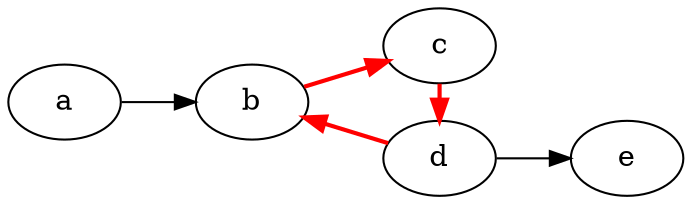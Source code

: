 digraph {
    rankdir=LR;
    a -> b;
    b -> c -> d -> b [penwidth=2, color=red];
    d -> e;
    {rank=same c d}
}
